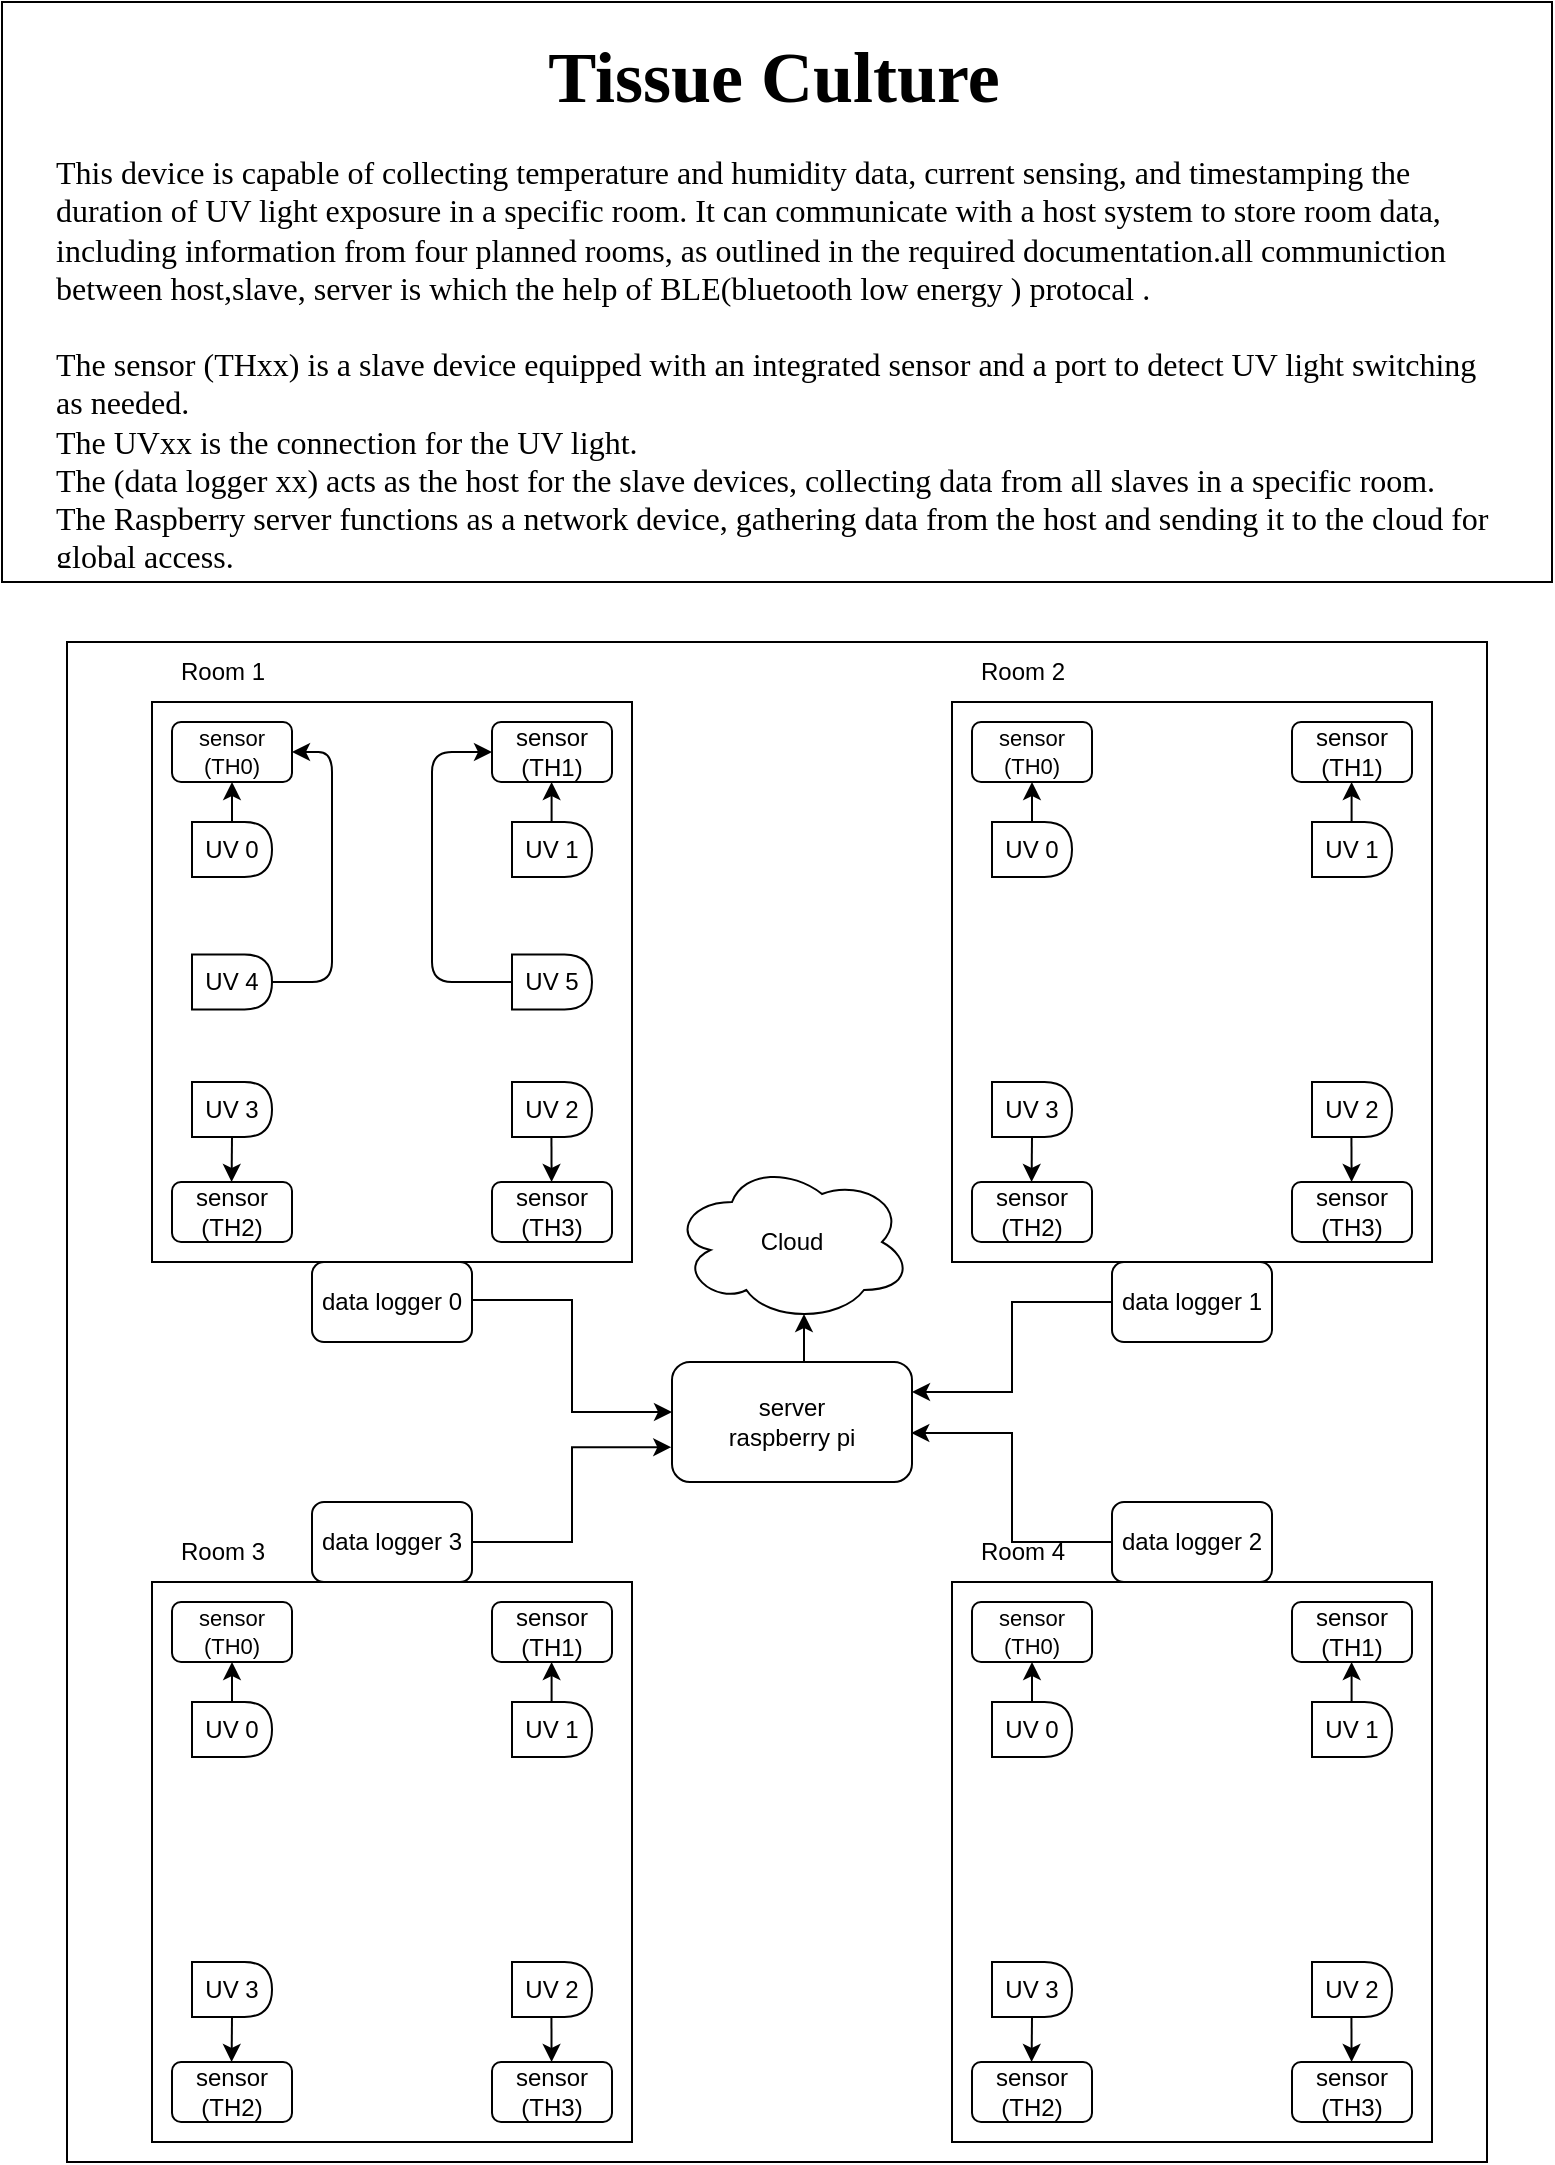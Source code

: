 <mxfile version="24.8.3">
  <diagram name="Page-1" id="gHnF7H9avsxtM29_mW2w">
    <mxGraphModel dx="880" dy="468" grid="1" gridSize="10" guides="1" tooltips="1" connect="1" arrows="1" fold="1" page="1" pageScale="1" pageWidth="850" pageHeight="1100" background="none" math="0" shadow="0">
      <root>
        <mxCell id="0" />
        <mxCell id="1" parent="0" />
        <mxCell id="EGbaX_ooP4YwNX-xeTMy-181" value="" style="verticalLabelPosition=bottom;verticalAlign=top;html=1;shape=mxgraph.basic.rect;fillColor2=none;strokeWidth=1;size=20;indent=5;rounded=1;labelBackgroundColor=none;gradientColor=none;strokeColor=default;" parent="1" vertex="1">
          <mxGeometry x="87.5" y="320" width="710" height="760" as="geometry" />
        </mxCell>
        <mxCell id="EGbaX_ooP4YwNX-xeTMy-67" style="edgeStyle=orthogonalEdgeStyle;rounded=1;orthogonalLoop=1;jettySize=auto;html=1;exitX=1;exitY=0.5;exitDx=0;exitDy=0;labelBackgroundColor=none;fontColor=default;" parent="1" source="EGbaX_ooP4YwNX-xeTMy-1" edge="1">
          <mxGeometry relative="1" as="geometry">
            <mxPoint x="360.333" y="490" as="targetPoint" />
          </mxGeometry>
        </mxCell>
        <mxCell id="EGbaX_ooP4YwNX-xeTMy-1" value="" style="rounded=0;whiteSpace=wrap;html=1;labelBackgroundColor=none;glass=0;" parent="1" vertex="1">
          <mxGeometry x="130" y="350" width="240" height="280" as="geometry" />
        </mxCell>
        <mxCell id="EGbaX_ooP4YwNX-xeTMy-33" value="Cloud" style="ellipse;shape=cloud;whiteSpace=wrap;html=1;rounded=1;labelBackgroundColor=none;" parent="1" vertex="1">
          <mxGeometry x="390" y="580" width="120" height="80" as="geometry" />
        </mxCell>
        <mxCell id="EGbaX_ooP4YwNX-xeTMy-34" value="server&lt;br&gt;raspberry pi" style="rounded=1;whiteSpace=wrap;html=1;labelBackgroundColor=none;" parent="1" vertex="1">
          <mxGeometry x="390" y="680" width="120" height="60" as="geometry" />
        </mxCell>
        <mxCell id="EGbaX_ooP4YwNX-xeTMy-60" value="sensor (TH3)" style="rounded=1;whiteSpace=wrap;html=1;labelBackgroundColor=none;" parent="1" vertex="1">
          <mxGeometry x="300" y="590" width="60" height="30" as="geometry" />
        </mxCell>
        <mxCell id="EGbaX_ooP4YwNX-xeTMy-61" value="sensor (TH2)" style="rounded=1;whiteSpace=wrap;html=1;labelBackgroundColor=none;" parent="1" vertex="1">
          <mxGeometry x="140" y="590" width="60" height="30" as="geometry" />
        </mxCell>
        <mxCell id="EGbaX_ooP4YwNX-xeTMy-62" value="sensor (TH1)" style="rounded=1;whiteSpace=wrap;html=1;labelBackgroundColor=none;" parent="1" vertex="1">
          <mxGeometry x="300" y="360" width="60" height="30" as="geometry" />
        </mxCell>
        <mxCell id="EGbaX_ooP4YwNX-xeTMy-63" value="sensor (TH0)" style="rounded=1;whiteSpace=wrap;html=1;strokeWidth=1;fontSize=11;labelBackgroundColor=none;" parent="1" vertex="1">
          <mxGeometry x="140" y="360" width="60" height="30" as="geometry" />
        </mxCell>
        <mxCell id="62_O6QMOKlsczxU7hUuw-11" style="edgeStyle=orthogonalEdgeStyle;rounded=0;orthogonalLoop=1;jettySize=auto;html=1;exitX=1;exitY=0.5;exitDx=0;exitDy=0;entryX=0;entryY=0.75;entryDx=0;entryDy=0;" edge="1" parent="1" source="EGbaX_ooP4YwNX-xeTMy-64">
          <mxGeometry relative="1" as="geometry">
            <mxPoint x="290" y="620" as="sourcePoint" />
            <mxPoint x="390" y="705" as="targetPoint" />
            <Array as="points">
              <mxPoint x="340" y="649" />
              <mxPoint x="340" y="705" />
            </Array>
          </mxGeometry>
        </mxCell>
        <mxCell id="EGbaX_ooP4YwNX-xeTMy-64" value="data logger 0" style="rounded=1;whiteSpace=wrap;html=1;labelBackgroundColor=none;" parent="1" vertex="1">
          <mxGeometry x="210" y="630" width="80" height="40" as="geometry" />
        </mxCell>
        <mxCell id="EGbaX_ooP4YwNX-xeTMy-68" value="" style="rounded=0;whiteSpace=wrap;html=1;labelBackgroundColor=none;glass=0;" parent="1" vertex="1">
          <mxGeometry x="530" y="350" width="240" height="280" as="geometry" />
        </mxCell>
        <mxCell id="EGbaX_ooP4YwNX-xeTMy-69" value="sensor (TH3)" style="rounded=1;whiteSpace=wrap;html=1;labelBackgroundColor=none;" parent="1" vertex="1">
          <mxGeometry x="700" y="590" width="60" height="30" as="geometry" />
        </mxCell>
        <mxCell id="EGbaX_ooP4YwNX-xeTMy-70" value="sensor (TH2)" style="rounded=1;whiteSpace=wrap;html=1;labelBackgroundColor=none;" parent="1" vertex="1">
          <mxGeometry x="540" y="590" width="60" height="30" as="geometry" />
        </mxCell>
        <mxCell id="EGbaX_ooP4YwNX-xeTMy-71" value="sensor (TH1)" style="rounded=1;whiteSpace=wrap;html=1;labelBackgroundColor=none;" parent="1" vertex="1">
          <mxGeometry x="700" y="360" width="60" height="30" as="geometry" />
        </mxCell>
        <mxCell id="EGbaX_ooP4YwNX-xeTMy-72" value="sensor (TH0)" style="rounded=1;whiteSpace=wrap;html=1;strokeWidth=1;fontSize=11;labelBackgroundColor=none;" parent="1" vertex="1">
          <mxGeometry x="540" y="360" width="60" height="30" as="geometry" />
        </mxCell>
        <mxCell id="62_O6QMOKlsczxU7hUuw-13" style="edgeStyle=orthogonalEdgeStyle;rounded=0;orthogonalLoop=1;jettySize=auto;html=1;entryX=1;entryY=0.25;entryDx=0;entryDy=0;" edge="1" parent="1" source="EGbaX_ooP4YwNX-xeTMy-73" target="EGbaX_ooP4YwNX-xeTMy-34">
          <mxGeometry relative="1" as="geometry" />
        </mxCell>
        <mxCell id="EGbaX_ooP4YwNX-xeTMy-73" value="data logger 1" style="rounded=1;whiteSpace=wrap;html=1;labelBackgroundColor=none;" parent="1" vertex="1">
          <mxGeometry x="610" y="630" width="80" height="40" as="geometry" />
        </mxCell>
        <mxCell id="EGbaX_ooP4YwNX-xeTMy-86" value="" style="rounded=0;whiteSpace=wrap;html=1;labelBackgroundColor=none;glass=0;" parent="1" vertex="1">
          <mxGeometry x="130" y="790" width="240" height="280" as="geometry" />
        </mxCell>
        <mxCell id="EGbaX_ooP4YwNX-xeTMy-87" value="sensor (TH3)" style="rounded=1;whiteSpace=wrap;html=1;labelBackgroundColor=none;" parent="1" vertex="1">
          <mxGeometry x="300" y="1030" width="60" height="30" as="geometry" />
        </mxCell>
        <mxCell id="EGbaX_ooP4YwNX-xeTMy-88" value="sensor (TH2)" style="rounded=1;whiteSpace=wrap;html=1;labelBackgroundColor=none;" parent="1" vertex="1">
          <mxGeometry x="140" y="1030" width="60" height="30" as="geometry" />
        </mxCell>
        <mxCell id="EGbaX_ooP4YwNX-xeTMy-89" value="sensor (TH1)" style="rounded=1;whiteSpace=wrap;html=1;labelBackgroundColor=none;" parent="1" vertex="1">
          <mxGeometry x="300" y="800" width="60" height="30" as="geometry" />
        </mxCell>
        <mxCell id="EGbaX_ooP4YwNX-xeTMy-90" value="sensor (TH0)" style="rounded=1;whiteSpace=wrap;html=1;strokeWidth=1;fontSize=11;labelBackgroundColor=none;" parent="1" vertex="1">
          <mxGeometry x="140" y="800" width="60" height="30" as="geometry" />
        </mxCell>
        <mxCell id="EGbaX_ooP4YwNX-xeTMy-91" value="data logger 3" style="rounded=1;whiteSpace=wrap;html=1;labelBackgroundColor=none;" parent="1" vertex="1">
          <mxGeometry x="210" y="750" width="80" height="40" as="geometry" />
        </mxCell>
        <mxCell id="EGbaX_ooP4YwNX-xeTMy-92" value="" style="rounded=0;whiteSpace=wrap;html=1;labelBackgroundColor=none;glass=0;" parent="1" vertex="1">
          <mxGeometry x="530" y="790" width="240" height="280" as="geometry" />
        </mxCell>
        <mxCell id="EGbaX_ooP4YwNX-xeTMy-93" value="sensor (TH3)" style="rounded=1;whiteSpace=wrap;html=1;labelBackgroundColor=none;" parent="1" vertex="1">
          <mxGeometry x="700" y="1030" width="60" height="30" as="geometry" />
        </mxCell>
        <mxCell id="EGbaX_ooP4YwNX-xeTMy-94" value="sensor (TH2)" style="rounded=1;whiteSpace=wrap;html=1;labelBackgroundColor=none;" parent="1" vertex="1">
          <mxGeometry x="540" y="1030" width="60" height="30" as="geometry" />
        </mxCell>
        <mxCell id="EGbaX_ooP4YwNX-xeTMy-95" value="sensor (TH1)" style="rounded=1;whiteSpace=wrap;html=1;labelBackgroundColor=none;" parent="1" vertex="1">
          <mxGeometry x="700" y="800" width="60" height="30" as="geometry" />
        </mxCell>
        <mxCell id="EGbaX_ooP4YwNX-xeTMy-96" value="sensor (TH0)" style="rounded=1;whiteSpace=wrap;html=1;strokeWidth=1;fontSize=11;labelBackgroundColor=none;" parent="1" vertex="1">
          <mxGeometry x="540" y="800" width="60" height="30" as="geometry" />
        </mxCell>
        <mxCell id="EGbaX_ooP4YwNX-xeTMy-97" value="data logger 2" style="rounded=1;whiteSpace=wrap;html=1;labelBackgroundColor=none;" parent="1" vertex="1">
          <mxGeometry x="610" y="750" width="80" height="40" as="geometry" />
        </mxCell>
        <mxCell id="EGbaX_ooP4YwNX-xeTMy-98" value="UV 4" style="shape=delay;whiteSpace=wrap;html=1;rotation=0;rounded=1;labelBackgroundColor=none;" parent="1" vertex="1">
          <mxGeometry x="150" y="476.25" width="40" height="27.5" as="geometry" />
        </mxCell>
        <mxCell id="EGbaX_ooP4YwNX-xeTMy-99" value="UV 5" style="shape=delay;whiteSpace=wrap;html=1;rotation=0;rounded=1;labelBackgroundColor=none;" parent="1" vertex="1">
          <mxGeometry x="310" y="476.25" width="40" height="27.5" as="geometry" />
        </mxCell>
        <mxCell id="EGbaX_ooP4YwNX-xeTMy-100" value="UV 2" style="shape=delay;whiteSpace=wrap;html=1;rotation=0;rounded=1;labelBackgroundColor=none;" parent="1" vertex="1">
          <mxGeometry x="310" y="540" width="40" height="27.5" as="geometry" />
        </mxCell>
        <mxCell id="EGbaX_ooP4YwNX-xeTMy-101" value="UV 3" style="shape=delay;whiteSpace=wrap;html=1;rotation=0;rounded=1;labelBackgroundColor=none;" parent="1" vertex="1">
          <mxGeometry x="150" y="540" width="40" height="27.5" as="geometry" />
        </mxCell>
        <mxCell id="EGbaX_ooP4YwNX-xeTMy-102" value="UV 0" style="shape=delay;whiteSpace=wrap;html=1;rotation=0;rounded=1;labelBackgroundColor=none;" parent="1" vertex="1">
          <mxGeometry x="150" y="410" width="40" height="27.5" as="geometry" />
        </mxCell>
        <mxCell id="EGbaX_ooP4YwNX-xeTMy-103" value="UV 1" style="shape=delay;whiteSpace=wrap;html=1;rotation=0;rounded=1;labelBackgroundColor=none;" parent="1" vertex="1">
          <mxGeometry x="310" y="410" width="40" height="27.5" as="geometry" />
        </mxCell>
        <mxCell id="EGbaX_ooP4YwNX-xeTMy-138" value="" style="endArrow=classic;html=1;rounded=1;exitX=0.5;exitY=0;exitDx=0;exitDy=0;entryX=0.5;entryY=1;entryDx=0;entryDy=0;labelBackgroundColor=none;fontColor=default;" parent="1" source="EGbaX_ooP4YwNX-xeTMy-102" target="EGbaX_ooP4YwNX-xeTMy-63" edge="1">
          <mxGeometry width="50" height="50" relative="1" as="geometry">
            <mxPoint x="200" y="480" as="sourcePoint" />
            <mxPoint x="250" y="430" as="targetPoint" />
          </mxGeometry>
        </mxCell>
        <mxCell id="EGbaX_ooP4YwNX-xeTMy-139" value="" style="endArrow=classic;html=1;rounded=1;exitX=0.5;exitY=0;exitDx=0;exitDy=0;entryX=0.5;entryY=1;entryDx=0;entryDy=0;labelBackgroundColor=none;fontColor=default;" parent="1" edge="1">
          <mxGeometry width="50" height="50" relative="1" as="geometry">
            <mxPoint x="329.8" y="410" as="sourcePoint" />
            <mxPoint x="329.8" y="390" as="targetPoint" />
          </mxGeometry>
        </mxCell>
        <mxCell id="EGbaX_ooP4YwNX-xeTMy-140" value="" style="endArrow=classic;html=1;rounded=1;exitX=0.5;exitY=1;exitDx=0;exitDy=0;entryX=0.5;entryY=1;entryDx=0;entryDy=0;labelBackgroundColor=none;fontColor=default;" parent="1" source="EGbaX_ooP4YwNX-xeTMy-101" edge="1">
          <mxGeometry width="50" height="50" relative="1" as="geometry">
            <mxPoint x="169.8" y="570" as="sourcePoint" />
            <mxPoint x="169.8" y="590" as="targetPoint" />
          </mxGeometry>
        </mxCell>
        <mxCell id="EGbaX_ooP4YwNX-xeTMy-142" value="" style="endArrow=classic;html=1;rounded=1;exitX=0.493;exitY=1.017;exitDx=0;exitDy=0;entryX=0.5;entryY=1;entryDx=0;entryDy=0;exitPerimeter=0;labelBackgroundColor=none;fontColor=default;" parent="1" source="EGbaX_ooP4YwNX-xeTMy-100" edge="1">
          <mxGeometry width="50" height="50" relative="1" as="geometry">
            <mxPoint x="329.8" y="570" as="sourcePoint" />
            <mxPoint x="329.8" y="590" as="targetPoint" />
          </mxGeometry>
        </mxCell>
        <mxCell id="EGbaX_ooP4YwNX-xeTMy-144" value="" style="endArrow=classic;html=1;rounded=1;exitX=1;exitY=0.5;exitDx=0;exitDy=0;entryX=1;entryY=0.5;entryDx=0;entryDy=0;labelBackgroundColor=none;fontColor=default;" parent="1" source="EGbaX_ooP4YwNX-xeTMy-98" target="EGbaX_ooP4YwNX-xeTMy-63" edge="1">
          <mxGeometry width="50" height="50" relative="1" as="geometry">
            <mxPoint x="220" y="390" as="sourcePoint" />
            <mxPoint x="220" y="370" as="targetPoint" />
            <Array as="points">
              <mxPoint x="220" y="490" />
              <mxPoint x="220" y="375" />
            </Array>
          </mxGeometry>
        </mxCell>
        <mxCell id="EGbaX_ooP4YwNX-xeTMy-149" value="" style="endArrow=classic;html=1;rounded=1;exitX=0;exitY=0.5;exitDx=0;exitDy=0;entryX=0;entryY=0.5;entryDx=0;entryDy=0;labelBackgroundColor=none;fontColor=default;" parent="1" source="EGbaX_ooP4YwNX-xeTMy-99" target="EGbaX_ooP4YwNX-xeTMy-62" edge="1">
          <mxGeometry width="50" height="50" relative="1" as="geometry">
            <mxPoint x="240" y="485" as="sourcePoint" />
            <mxPoint x="250" y="370" as="targetPoint" />
            <Array as="points">
              <mxPoint x="270" y="490" />
              <mxPoint x="270" y="375" />
            </Array>
          </mxGeometry>
        </mxCell>
        <mxCell id="EGbaX_ooP4YwNX-xeTMy-154" value="UV 2" style="shape=delay;whiteSpace=wrap;html=1;rotation=0;rounded=1;labelBackgroundColor=none;" parent="1" vertex="1">
          <mxGeometry x="710" y="540" width="40" height="27.5" as="geometry" />
        </mxCell>
        <mxCell id="EGbaX_ooP4YwNX-xeTMy-155" value="UV 3" style="shape=delay;whiteSpace=wrap;html=1;rotation=0;rounded=1;labelBackgroundColor=none;" parent="1" vertex="1">
          <mxGeometry x="550" y="540" width="40" height="27.5" as="geometry" />
        </mxCell>
        <mxCell id="EGbaX_ooP4YwNX-xeTMy-156" value="UV 0" style="shape=delay;whiteSpace=wrap;html=1;rotation=0;rounded=1;labelBackgroundColor=none;" parent="1" vertex="1">
          <mxGeometry x="550" y="410" width="40" height="27.5" as="geometry" />
        </mxCell>
        <mxCell id="EGbaX_ooP4YwNX-xeTMy-157" value="UV 1" style="shape=delay;whiteSpace=wrap;html=1;rotation=0;rounded=1;labelBackgroundColor=none;" parent="1" vertex="1">
          <mxGeometry x="710" y="410" width="40" height="27.5" as="geometry" />
        </mxCell>
        <mxCell id="EGbaX_ooP4YwNX-xeTMy-158" value="" style="endArrow=classic;html=1;rounded=1;exitX=0.5;exitY=0;exitDx=0;exitDy=0;entryX=0.5;entryY=1;entryDx=0;entryDy=0;labelBackgroundColor=none;fontColor=default;" parent="1" source="EGbaX_ooP4YwNX-xeTMy-156" edge="1">
          <mxGeometry width="50" height="50" relative="1" as="geometry">
            <mxPoint x="600" y="480" as="sourcePoint" />
            <mxPoint x="570" y="390" as="targetPoint" />
          </mxGeometry>
        </mxCell>
        <mxCell id="EGbaX_ooP4YwNX-xeTMy-159" value="" style="endArrow=classic;html=1;rounded=1;exitX=0.5;exitY=0;exitDx=0;exitDy=0;entryX=0.5;entryY=1;entryDx=0;entryDy=0;labelBackgroundColor=none;fontColor=default;" parent="1" edge="1">
          <mxGeometry width="50" height="50" relative="1" as="geometry">
            <mxPoint x="729.8" y="410" as="sourcePoint" />
            <mxPoint x="729.8" y="390" as="targetPoint" />
          </mxGeometry>
        </mxCell>
        <mxCell id="EGbaX_ooP4YwNX-xeTMy-160" value="" style="endArrow=classic;html=1;rounded=1;exitX=0.5;exitY=1;exitDx=0;exitDy=0;entryX=0.5;entryY=1;entryDx=0;entryDy=0;labelBackgroundColor=none;fontColor=default;" parent="1" source="EGbaX_ooP4YwNX-xeTMy-155" edge="1">
          <mxGeometry width="50" height="50" relative="1" as="geometry">
            <mxPoint x="569.8" y="570" as="sourcePoint" />
            <mxPoint x="569.8" y="590" as="targetPoint" />
          </mxGeometry>
        </mxCell>
        <mxCell id="EGbaX_ooP4YwNX-xeTMy-161" value="" style="endArrow=classic;html=1;rounded=1;exitX=0.493;exitY=1.017;exitDx=0;exitDy=0;entryX=0.5;entryY=1;entryDx=0;entryDy=0;exitPerimeter=0;labelBackgroundColor=none;fontColor=default;" parent="1" source="EGbaX_ooP4YwNX-xeTMy-154" edge="1">
          <mxGeometry width="50" height="50" relative="1" as="geometry">
            <mxPoint x="729.8" y="570" as="sourcePoint" />
            <mxPoint x="729.8" y="590" as="targetPoint" />
          </mxGeometry>
        </mxCell>
        <mxCell id="EGbaX_ooP4YwNX-xeTMy-162" value="UV 2" style="shape=delay;whiteSpace=wrap;html=1;rotation=0;rounded=1;labelBackgroundColor=none;" parent="1" vertex="1">
          <mxGeometry x="310" y="980" width="40" height="27.5" as="geometry" />
        </mxCell>
        <mxCell id="EGbaX_ooP4YwNX-xeTMy-163" value="UV 3" style="shape=delay;whiteSpace=wrap;html=1;rotation=0;rounded=1;labelBackgroundColor=none;" parent="1" vertex="1">
          <mxGeometry x="150" y="980" width="40" height="27.5" as="geometry" />
        </mxCell>
        <mxCell id="EGbaX_ooP4YwNX-xeTMy-164" value="UV 0" style="shape=delay;whiteSpace=wrap;html=1;rotation=0;rounded=1;labelBackgroundColor=none;" parent="1" vertex="1">
          <mxGeometry x="150" y="850" width="40" height="27.5" as="geometry" />
        </mxCell>
        <mxCell id="EGbaX_ooP4YwNX-xeTMy-165" value="UV 1" style="shape=delay;whiteSpace=wrap;html=1;rotation=0;rounded=1;labelBackgroundColor=none;" parent="1" vertex="1">
          <mxGeometry x="310" y="850" width="40" height="27.5" as="geometry" />
        </mxCell>
        <mxCell id="EGbaX_ooP4YwNX-xeTMy-166" value="" style="endArrow=classic;html=1;rounded=1;exitX=0.5;exitY=0;exitDx=0;exitDy=0;entryX=0.5;entryY=1;entryDx=0;entryDy=0;labelBackgroundColor=none;fontColor=default;" parent="1" source="EGbaX_ooP4YwNX-xeTMy-164" edge="1">
          <mxGeometry width="50" height="50" relative="1" as="geometry">
            <mxPoint x="200" y="920" as="sourcePoint" />
            <mxPoint x="170" y="830" as="targetPoint" />
          </mxGeometry>
        </mxCell>
        <mxCell id="EGbaX_ooP4YwNX-xeTMy-167" value="" style="endArrow=classic;html=1;rounded=1;exitX=0.5;exitY=0;exitDx=0;exitDy=0;entryX=0.5;entryY=1;entryDx=0;entryDy=0;labelBackgroundColor=none;fontColor=default;" parent="1" edge="1">
          <mxGeometry width="50" height="50" relative="1" as="geometry">
            <mxPoint x="329.8" y="850" as="sourcePoint" />
            <mxPoint x="329.8" y="830" as="targetPoint" />
          </mxGeometry>
        </mxCell>
        <mxCell id="EGbaX_ooP4YwNX-xeTMy-168" value="" style="endArrow=classic;html=1;rounded=1;exitX=0.5;exitY=1;exitDx=0;exitDy=0;entryX=0.5;entryY=1;entryDx=0;entryDy=0;labelBackgroundColor=none;fontColor=default;" parent="1" source="EGbaX_ooP4YwNX-xeTMy-163" edge="1">
          <mxGeometry width="50" height="50" relative="1" as="geometry">
            <mxPoint x="169.8" y="1010" as="sourcePoint" />
            <mxPoint x="169.8" y="1030" as="targetPoint" />
          </mxGeometry>
        </mxCell>
        <mxCell id="EGbaX_ooP4YwNX-xeTMy-169" value="" style="endArrow=classic;html=1;rounded=1;exitX=0.493;exitY=1.017;exitDx=0;exitDy=0;entryX=0.5;entryY=1;entryDx=0;entryDy=0;exitPerimeter=0;labelBackgroundColor=none;fontColor=default;" parent="1" source="EGbaX_ooP4YwNX-xeTMy-162" edge="1">
          <mxGeometry width="50" height="50" relative="1" as="geometry">
            <mxPoint x="329.8" y="1010" as="sourcePoint" />
            <mxPoint x="329.8" y="1030" as="targetPoint" />
          </mxGeometry>
        </mxCell>
        <mxCell id="EGbaX_ooP4YwNX-xeTMy-170" value="UV 2" style="shape=delay;whiteSpace=wrap;html=1;rotation=0;rounded=1;labelBackgroundColor=none;" parent="1" vertex="1">
          <mxGeometry x="710" y="980" width="40" height="27.5" as="geometry" />
        </mxCell>
        <mxCell id="EGbaX_ooP4YwNX-xeTMy-171" value="UV 3" style="shape=delay;whiteSpace=wrap;html=1;rotation=0;rounded=1;labelBackgroundColor=none;" parent="1" vertex="1">
          <mxGeometry x="550" y="980" width="40" height="27.5" as="geometry" />
        </mxCell>
        <mxCell id="EGbaX_ooP4YwNX-xeTMy-172" value="UV 0" style="shape=delay;whiteSpace=wrap;html=1;rotation=0;rounded=1;labelBackgroundColor=none;" parent="1" vertex="1">
          <mxGeometry x="550" y="850" width="40" height="27.5" as="geometry" />
        </mxCell>
        <mxCell id="EGbaX_ooP4YwNX-xeTMy-173" value="UV 1" style="shape=delay;whiteSpace=wrap;html=1;rotation=0;rounded=1;labelBackgroundColor=none;" parent="1" vertex="1">
          <mxGeometry x="710" y="850" width="40" height="27.5" as="geometry" />
        </mxCell>
        <mxCell id="EGbaX_ooP4YwNX-xeTMy-174" value="" style="endArrow=classic;html=1;rounded=1;exitX=0.5;exitY=0;exitDx=0;exitDy=0;entryX=0.5;entryY=1;entryDx=0;entryDy=0;labelBackgroundColor=none;fontColor=default;" parent="1" source="EGbaX_ooP4YwNX-xeTMy-172" edge="1">
          <mxGeometry width="50" height="50" relative="1" as="geometry">
            <mxPoint x="600" y="920" as="sourcePoint" />
            <mxPoint x="570" y="830" as="targetPoint" />
          </mxGeometry>
        </mxCell>
        <mxCell id="EGbaX_ooP4YwNX-xeTMy-175" value="" style="endArrow=classic;html=1;rounded=1;exitX=0.5;exitY=0;exitDx=0;exitDy=0;entryX=0.5;entryY=1;entryDx=0;entryDy=0;labelBackgroundColor=none;fontColor=default;" parent="1" edge="1">
          <mxGeometry width="50" height="50" relative="1" as="geometry">
            <mxPoint x="729.8" y="850" as="sourcePoint" />
            <mxPoint x="729.8" y="830" as="targetPoint" />
          </mxGeometry>
        </mxCell>
        <mxCell id="EGbaX_ooP4YwNX-xeTMy-176" value="" style="endArrow=classic;html=1;rounded=1;exitX=0.5;exitY=1;exitDx=0;exitDy=0;entryX=0.5;entryY=1;entryDx=0;entryDy=0;labelBackgroundColor=none;fontColor=default;" parent="1" source="EGbaX_ooP4YwNX-xeTMy-171" edge="1">
          <mxGeometry width="50" height="50" relative="1" as="geometry">
            <mxPoint x="569.8" y="1010" as="sourcePoint" />
            <mxPoint x="569.8" y="1030" as="targetPoint" />
          </mxGeometry>
        </mxCell>
        <mxCell id="EGbaX_ooP4YwNX-xeTMy-177" value="" style="endArrow=classic;html=1;rounded=1;exitX=0.493;exitY=1.017;exitDx=0;exitDy=0;entryX=0.5;entryY=1;entryDx=0;entryDy=0;exitPerimeter=0;labelBackgroundColor=none;fontColor=default;" parent="1" source="EGbaX_ooP4YwNX-xeTMy-170" edge="1">
          <mxGeometry width="50" height="50" relative="1" as="geometry">
            <mxPoint x="729.8" y="1010" as="sourcePoint" />
            <mxPoint x="729.8" y="1030" as="targetPoint" />
          </mxGeometry>
        </mxCell>
        <mxCell id="EGbaX_ooP4YwNX-xeTMy-182" value="Room 1" style="text;html=1;align=center;verticalAlign=middle;resizable=0;points=[];autosize=1;rounded=1;labelBackgroundColor=none;" parent="1" vertex="1">
          <mxGeometry x="130" y="320" width="70" height="30" as="geometry" />
        </mxCell>
        <mxCell id="EGbaX_ooP4YwNX-xeTMy-183" value="Room 2" style="text;html=1;align=center;verticalAlign=middle;resizable=0;points=[];autosize=1;rounded=1;labelBackgroundColor=none;" parent="1" vertex="1">
          <mxGeometry x="530" y="320" width="70" height="30" as="geometry" />
        </mxCell>
        <mxCell id="EGbaX_ooP4YwNX-xeTMy-184" value="Room 3" style="text;html=1;align=center;verticalAlign=middle;resizable=0;points=[];autosize=1;rounded=1;labelBackgroundColor=none;" parent="1" vertex="1">
          <mxGeometry x="130" y="760" width="70" height="30" as="geometry" />
        </mxCell>
        <mxCell id="EGbaX_ooP4YwNX-xeTMy-185" value="Room 4" style="text;html=1;align=center;verticalAlign=middle;resizable=0;points=[];autosize=1;rounded=1;labelBackgroundColor=none;" parent="1" vertex="1">
          <mxGeometry x="530" y="760" width="70" height="30" as="geometry" />
        </mxCell>
        <mxCell id="EGbaX_ooP4YwNX-xeTMy-187" value="" style="verticalLabelPosition=bottom;verticalAlign=top;html=1;shape=mxgraph.basic.rect;fillColor2=none;strokeWidth=1;size=20;indent=5;rounded=1;labelBackgroundColor=none;" parent="1" vertex="1">
          <mxGeometry x="55" width="775" height="290" as="geometry" />
        </mxCell>
        <mxCell id="EGbaX_ooP4YwNX-xeTMy-188" value="&lt;h1 style=&quot;text-align: center; margin-top: 0px;&quot;&gt;&lt;span style=&quot;white-space-collapse: preserve;&quot;&gt;&lt;font style=&quot;font-size: 36px;&quot; face=&quot;Times New Roman&quot;&gt;Tissue Culture&lt;/font&gt;&lt;/span&gt;&lt;/h1&gt;&lt;div&gt;&lt;font size=&quot;3&quot; face=&quot;VIEh_mA2EldLbt_iTPcn&quot;&gt;This device is capable of collecting temperature and humidity data, current sensing, and timestamping the duration of UV light exposure in a specific room. It can communicate with a host system to store room data, including information from four planned rooms, as outlined in the required documentation.all communiction between host,slave, server is which the help of BLE(bluetooth low energy ) protocal .&lt;br&gt;&lt;br&gt;The sensor (THxx) is a slave device equipped with an integrated sensor and a port to detect UV light switching as needed.&amp;nbsp;&lt;/font&gt;&lt;/div&gt;&lt;div&gt;&lt;font size=&quot;3&quot; face=&quot;VIEh_mA2EldLbt_iTPcn&quot;&gt;The UVxx is the connection for the UV light.&amp;nbsp;&lt;/font&gt;&lt;/div&gt;&lt;div&gt;&lt;font size=&quot;3&quot; face=&quot;VIEh_mA2EldLbt_iTPcn&quot;&gt;The (data logger xx) acts as the host for the slave devices, collecting data from all slaves in a specific room.&amp;nbsp;&lt;/font&gt;&lt;/div&gt;&lt;div&gt;&lt;font size=&quot;3&quot; face=&quot;VIEh_mA2EldLbt_iTPcn&quot;&gt;The Raspberry server functions as a network device, gathering data from the host and sending it to the cloud for global access.&lt;/font&gt;&lt;/div&gt;" style="text;html=1;whiteSpace=wrap;overflow=hidden;rounded=1;labelBackgroundColor=none;" parent="1" vertex="1">
          <mxGeometry x="80" y="10" width="720" height="270" as="geometry" />
        </mxCell>
        <mxCell id="62_O6QMOKlsczxU7hUuw-10" style="edgeStyle=orthogonalEdgeStyle;rounded=0;orthogonalLoop=1;jettySize=auto;html=1;entryX=0.55;entryY=0.95;entryDx=0;entryDy=0;entryPerimeter=0;" edge="1" parent="1" source="EGbaX_ooP4YwNX-xeTMy-34" target="EGbaX_ooP4YwNX-xeTMy-33">
          <mxGeometry relative="1" as="geometry">
            <Array as="points">
              <mxPoint x="456" y="680" />
              <mxPoint x="456" y="680" />
            </Array>
          </mxGeometry>
        </mxCell>
        <mxCell id="62_O6QMOKlsczxU7hUuw-12" style="edgeStyle=orthogonalEdgeStyle;rounded=0;orthogonalLoop=1;jettySize=auto;html=1;exitX=1;exitY=0.5;exitDx=0;exitDy=0;entryX=-0.003;entryY=0.71;entryDx=0;entryDy=0;entryPerimeter=0;" edge="1" parent="1" source="EGbaX_ooP4YwNX-xeTMy-91" target="EGbaX_ooP4YwNX-xeTMy-34">
          <mxGeometry relative="1" as="geometry" />
        </mxCell>
        <mxCell id="62_O6QMOKlsczxU7hUuw-15" style="edgeStyle=orthogonalEdgeStyle;rounded=0;orthogonalLoop=1;jettySize=auto;html=1;exitX=0;exitY=0.5;exitDx=0;exitDy=0;entryX=0.997;entryY=0.591;entryDx=0;entryDy=0;entryPerimeter=0;" edge="1" parent="1" source="EGbaX_ooP4YwNX-xeTMy-97" target="EGbaX_ooP4YwNX-xeTMy-34">
          <mxGeometry relative="1" as="geometry" />
        </mxCell>
      </root>
    </mxGraphModel>
  </diagram>
</mxfile>
